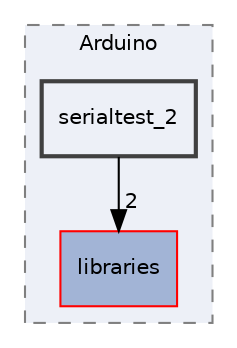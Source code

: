digraph "src/Arduino/serialtest_2"
{
 // LATEX_PDF_SIZE
  edge [fontname="Helvetica",fontsize="10",labelfontname="Helvetica",labelfontsize="10"];
  node [fontname="Helvetica",fontsize="10",shape=record];
  compound=true
  subgraph clusterdir_f958e8ac58b19dadf38a4a7b4cb38a1f {
    graph [ bgcolor="#edf0f7", pencolor="grey50", style="filled,dashed,", label="Arduino", fontname="Helvetica", fontsize="10", URL="dir_f958e8ac58b19dadf38a4a7b4cb38a1f.html"]
  dir_f99f708cec72a15cd88662dbbe55aa94 [shape=box, label="libraries", style="filled,", fillcolor="#a2b4d6", color="red", URL="dir_f99f708cec72a15cd88662dbbe55aa94.html"];
  dir_f09449eb3d51bdd04dc99c9546812bfc [shape=box, label="serialtest_2", style="filled,bold,", fillcolor="#edf0f7", color="grey25", URL="dir_f09449eb3d51bdd04dc99c9546812bfc.html"];
  }
  dir_f09449eb3d51bdd04dc99c9546812bfc->dir_f99f708cec72a15cd88662dbbe55aa94 [headlabel="2", labeldistance=1.5 headhref="dir_000010_000003.html"];
}
